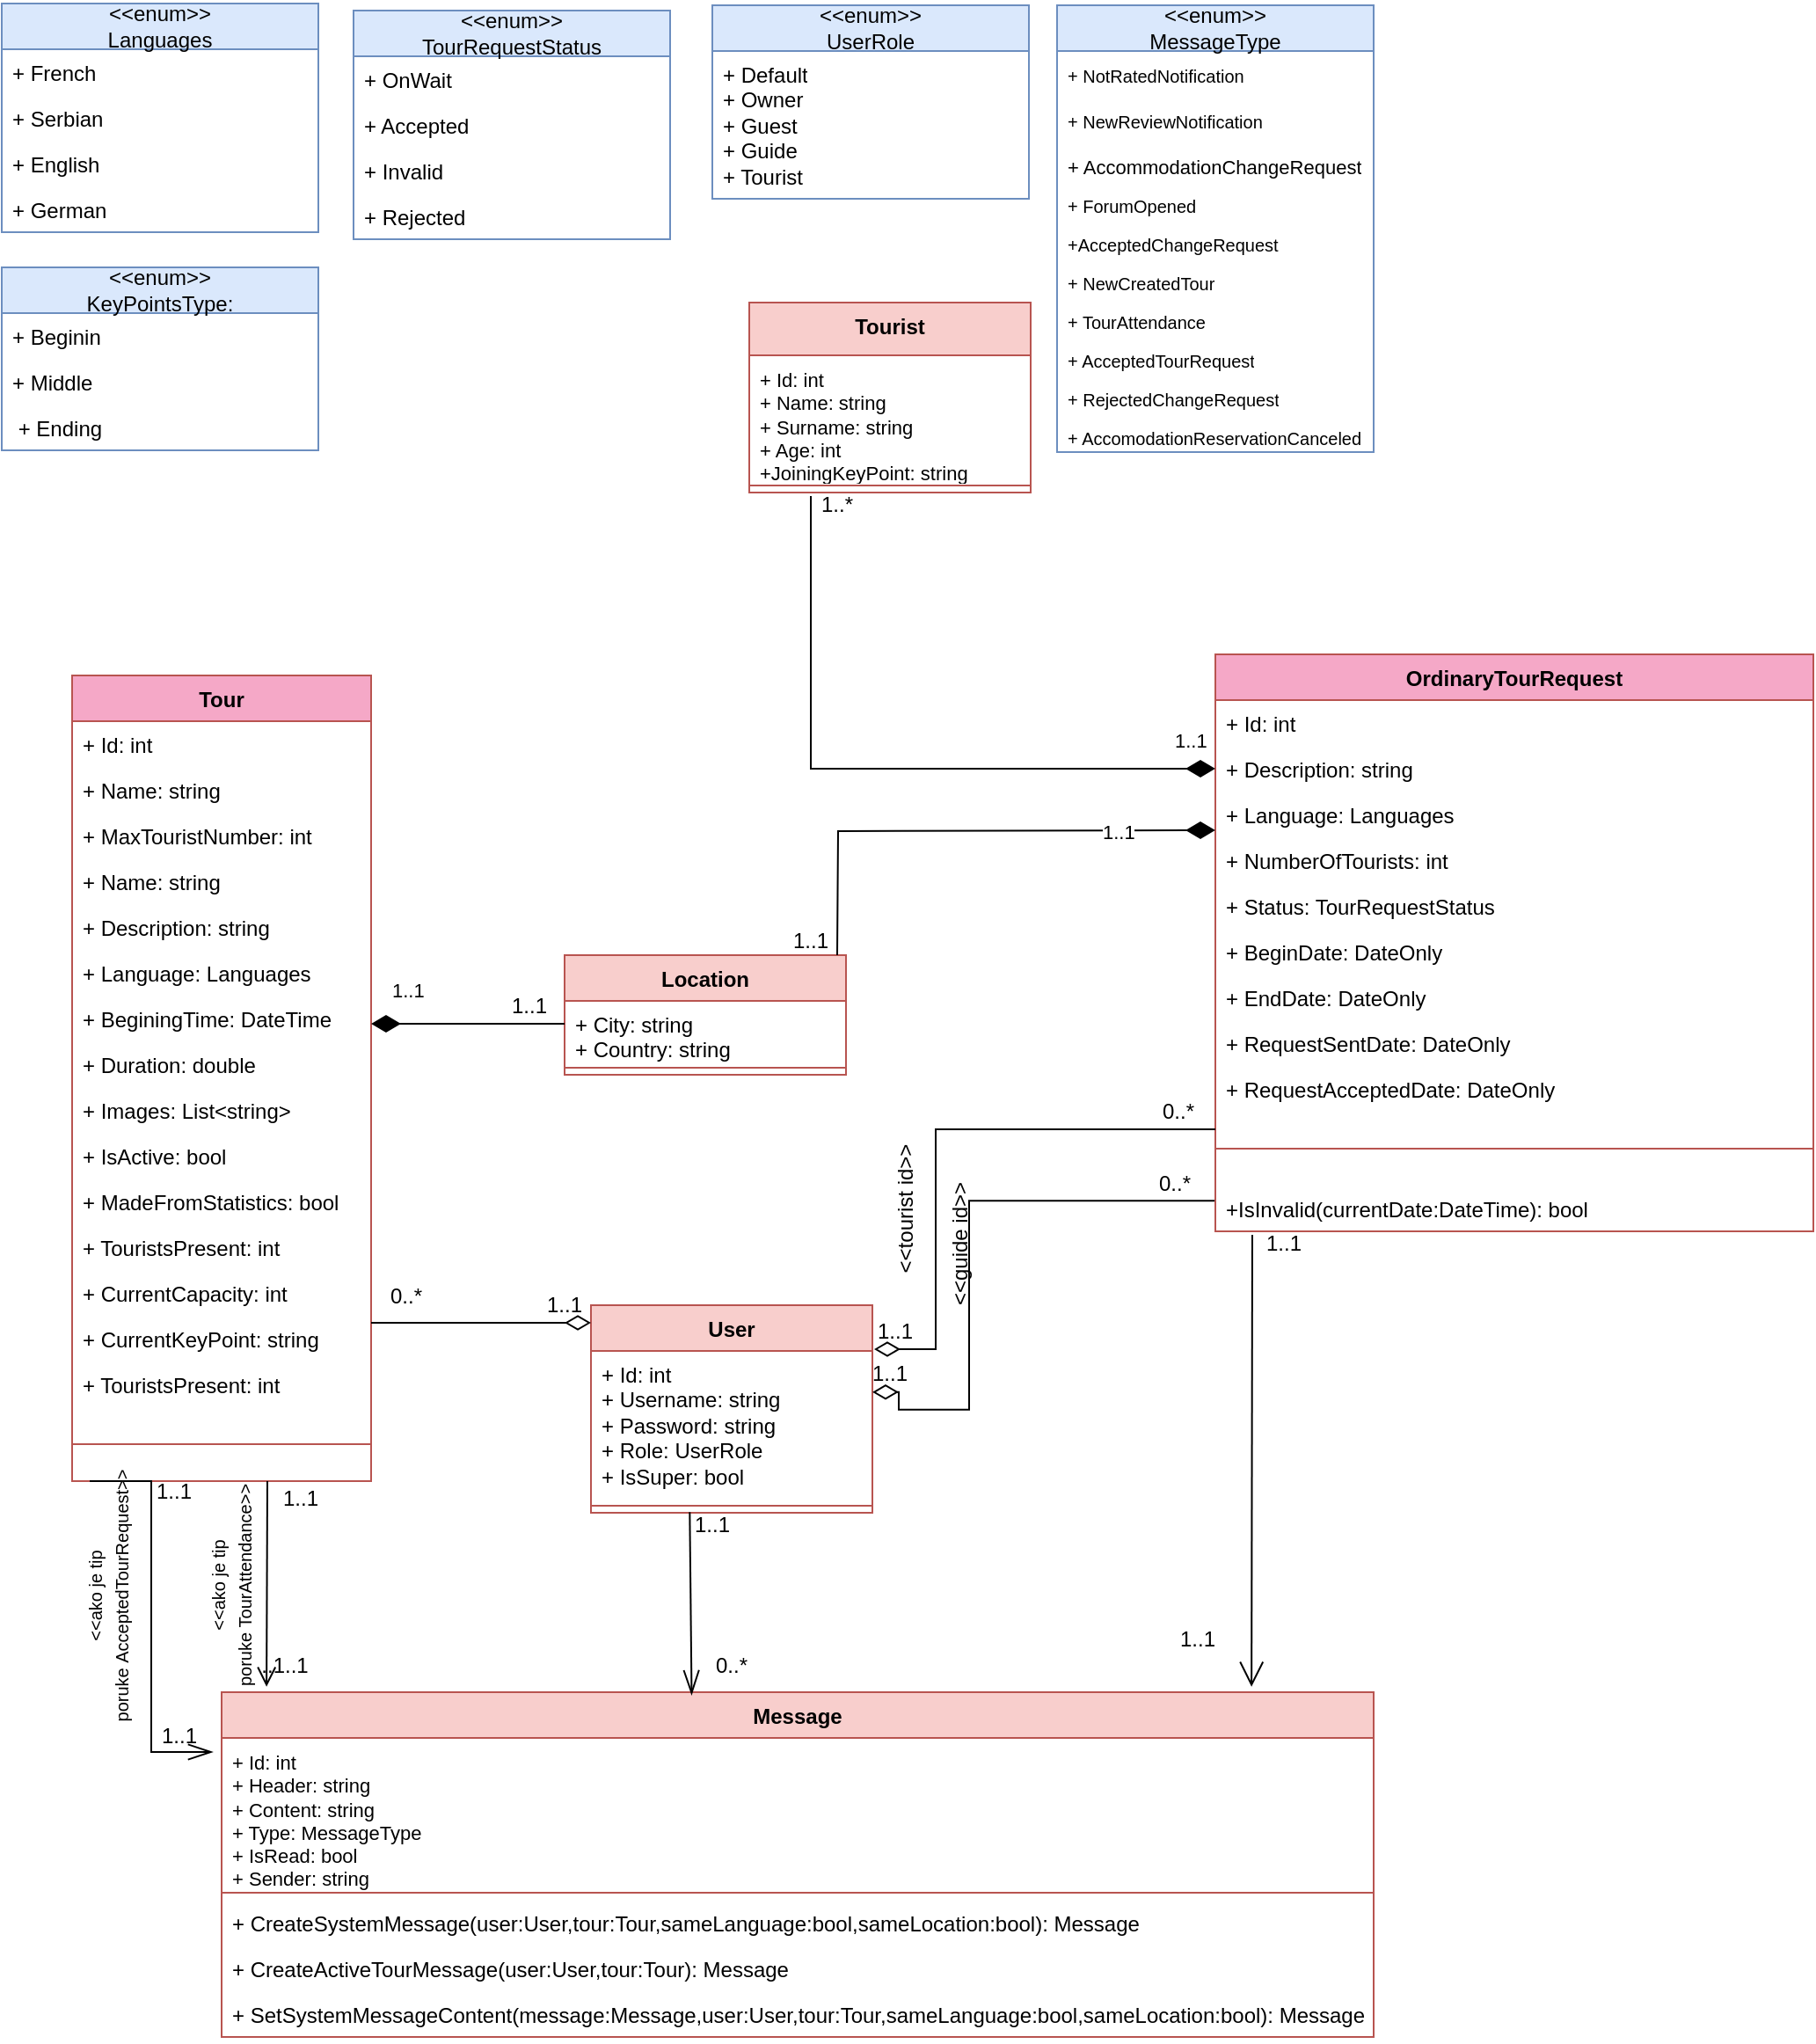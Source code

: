 <mxfile version="24.4.0" type="device">
  <diagram id="C5RBs43oDa-KdzZeNtuy" name="Page-1">
    <mxGraphModel dx="1050" dy="522" grid="1" gridSize="10" guides="1" tooltips="1" connect="1" arrows="1" fold="1" page="1" pageScale="1" pageWidth="827" pageHeight="1169" math="0" shadow="0">
      <root>
        <mxCell id="WIyWlLk6GJQsqaUBKTNV-0" />
        <mxCell id="WIyWlLk6GJQsqaUBKTNV-1" parent="WIyWlLk6GJQsqaUBKTNV-0" />
        <mxCell id="zkfFHV4jXpPFQw0GAbJ--0" value="OrdinaryTourRequest" style="swimlane;fontStyle=1;align=center;verticalAlign=top;childLayout=stackLayout;horizontal=1;startSize=26;horizontalStack=0;resizeParent=1;resizeLast=0;collapsible=1;marginBottom=0;rounded=0;shadow=0;strokeWidth=1;fillColor=#f5a8c7;strokeColor=#b85450;" parent="WIyWlLk6GJQsqaUBKTNV-1" vertex="1">
          <mxGeometry x="700" y="380" width="340" height="328" as="geometry">
            <mxRectangle x="230" y="140" width="160" height="26" as="alternateBounds" />
          </mxGeometry>
        </mxCell>
        <mxCell id="zkfFHV4jXpPFQw0GAbJ--1" value="+ Id: int&#xa;" style="text;align=left;verticalAlign=top;spacingLeft=4;spacingRight=4;overflow=hidden;rotatable=0;points=[[0,0.5],[1,0.5]];portConstraint=eastwest;" parent="zkfFHV4jXpPFQw0GAbJ--0" vertex="1">
          <mxGeometry y="26" width="340" height="26" as="geometry" />
        </mxCell>
        <mxCell id="zkfFHV4jXpPFQw0GAbJ--2" value="+ Description: string" style="text;align=left;verticalAlign=top;spacingLeft=4;spacingRight=4;overflow=hidden;rotatable=0;points=[[0,0.5],[1,0.5]];portConstraint=eastwest;rounded=0;shadow=0;html=0;" parent="zkfFHV4jXpPFQw0GAbJ--0" vertex="1">
          <mxGeometry y="52" width="340" height="26" as="geometry" />
        </mxCell>
        <mxCell id="zkfFHV4jXpPFQw0GAbJ--3" value="+ Language: Languages" style="text;align=left;verticalAlign=top;spacingLeft=4;spacingRight=4;overflow=hidden;rotatable=0;points=[[0,0.5],[1,0.5]];portConstraint=eastwest;rounded=0;shadow=0;html=0;" parent="zkfFHV4jXpPFQw0GAbJ--0" vertex="1">
          <mxGeometry y="78" width="340" height="26" as="geometry" />
        </mxCell>
        <mxCell id="dM9IxWSFWhgPuuHkpdLf-17" value="+ NumberOfTourists: int" style="text;align=left;verticalAlign=top;spacingLeft=4;spacingRight=4;overflow=hidden;rotatable=0;points=[[0,0.5],[1,0.5]];portConstraint=eastwest;rounded=0;shadow=0;html=0;" parent="zkfFHV4jXpPFQw0GAbJ--0" vertex="1">
          <mxGeometry y="104" width="340" height="26" as="geometry" />
        </mxCell>
        <mxCell id="dM9IxWSFWhgPuuHkpdLf-18" value="+ Status: TourRequestStatus" style="text;align=left;verticalAlign=top;spacingLeft=4;spacingRight=4;overflow=hidden;rotatable=0;points=[[0,0.5],[1,0.5]];portConstraint=eastwest;rounded=0;shadow=0;html=0;" parent="zkfFHV4jXpPFQw0GAbJ--0" vertex="1">
          <mxGeometry y="130" width="340" height="26" as="geometry" />
        </mxCell>
        <mxCell id="dM9IxWSFWhgPuuHkpdLf-19" value="+ BeginDate: DateOnly" style="text;align=left;verticalAlign=top;spacingLeft=4;spacingRight=4;overflow=hidden;rotatable=0;points=[[0,0.5],[1,0.5]];portConstraint=eastwest;rounded=0;shadow=0;html=0;" parent="zkfFHV4jXpPFQw0GAbJ--0" vertex="1">
          <mxGeometry y="156" width="340" height="26" as="geometry" />
        </mxCell>
        <mxCell id="dM9IxWSFWhgPuuHkpdLf-20" value="+ EndDate: DateOnly" style="text;align=left;verticalAlign=top;spacingLeft=4;spacingRight=4;overflow=hidden;rotatable=0;points=[[0,0.5],[1,0.5]];portConstraint=eastwest;rounded=0;shadow=0;html=0;" parent="zkfFHV4jXpPFQw0GAbJ--0" vertex="1">
          <mxGeometry y="182" width="340" height="26" as="geometry" />
        </mxCell>
        <mxCell id="unFnIJ1skOxL8PeeShAu-5" value="+ RequestSentDate: DateOnly" style="text;align=left;verticalAlign=top;spacingLeft=4;spacingRight=4;overflow=hidden;rotatable=0;points=[[0,0.5],[1,0.5]];portConstraint=eastwest;rounded=0;shadow=0;html=0;" parent="zkfFHV4jXpPFQw0GAbJ--0" vertex="1">
          <mxGeometry y="208" width="340" height="26" as="geometry" />
        </mxCell>
        <mxCell id="unFnIJ1skOxL8PeeShAu-6" value="+ RequestAcceptedDate: DateOnly" style="text;align=left;verticalAlign=top;spacingLeft=4;spacingRight=4;overflow=hidden;rotatable=0;points=[[0,0.5],[1,0.5]];portConstraint=eastwest;rounded=0;shadow=0;html=0;" parent="zkfFHV4jXpPFQw0GAbJ--0" vertex="1">
          <mxGeometry y="234" width="340" height="26" as="geometry" />
        </mxCell>
        <mxCell id="zkfFHV4jXpPFQw0GAbJ--4" value="" style="line;html=1;strokeWidth=1;align=left;verticalAlign=middle;spacingTop=-1;spacingLeft=3;spacingRight=3;rotatable=0;labelPosition=right;points=[];portConstraint=eastwest;fillColor=#f8cecc;strokeColor=#b85450;" parent="zkfFHV4jXpPFQw0GAbJ--0" vertex="1">
          <mxGeometry y="260" width="340" height="42" as="geometry" />
        </mxCell>
        <mxCell id="thVKywgL7Gzqe7nlxtDS-2" value="+IsInvalid(currentDate:DateTime): bool&#xa; " style="text;align=left;verticalAlign=top;spacingLeft=4;spacingRight=4;overflow=hidden;rotatable=0;points=[[0,0.5],[1,0.5]];portConstraint=eastwest;rounded=0;shadow=0;html=0;" parent="zkfFHV4jXpPFQw0GAbJ--0" vertex="1">
          <mxGeometry y="302" width="340" height="26" as="geometry" />
        </mxCell>
        <mxCell id="dM9IxWSFWhgPuuHkpdLf-4" value="Location" style="swimlane;fontStyle=1;align=center;verticalAlign=top;childLayout=stackLayout;horizontal=1;startSize=26;horizontalStack=0;resizeParent=1;resizeParentMax=0;resizeLast=0;collapsible=1;marginBottom=0;whiteSpace=wrap;html=1;fillColor=#f8cecc;strokeColor=#b85450;" parent="WIyWlLk6GJQsqaUBKTNV-1" vertex="1">
          <mxGeometry x="330" y="551" width="160" height="68" as="geometry" />
        </mxCell>
        <mxCell id="dM9IxWSFWhgPuuHkpdLf-5" value="+ City: string&lt;div&gt;+ Country: string&lt;/div&gt;" style="text;align=left;verticalAlign=top;spacingLeft=4;spacingRight=4;overflow=hidden;rotatable=0;points=[[0,0.5],[1,0.5]];portConstraint=eastwest;whiteSpace=wrap;html=1;" parent="dM9IxWSFWhgPuuHkpdLf-4" vertex="1">
          <mxGeometry y="26" width="160" height="34" as="geometry" />
        </mxCell>
        <mxCell id="dM9IxWSFWhgPuuHkpdLf-6" value="" style="line;strokeWidth=1;fillColor=none;align=left;verticalAlign=middle;spacingTop=-1;spacingLeft=3;spacingRight=3;rotatable=0;labelPosition=right;points=[];portConstraint=eastwest;strokeColor=inherit;" parent="dM9IxWSFWhgPuuHkpdLf-4" vertex="1">
          <mxGeometry y="60" width="160" height="8" as="geometry" />
        </mxCell>
        <mxCell id="dM9IxWSFWhgPuuHkpdLf-8" value="User" style="swimlane;fontStyle=1;align=center;verticalAlign=top;childLayout=stackLayout;horizontal=1;startSize=26;horizontalStack=0;resizeParent=1;resizeParentMax=0;resizeLast=0;collapsible=1;marginBottom=0;whiteSpace=wrap;html=1;fillColor=#f8cecc;strokeColor=#b85450;" parent="WIyWlLk6GJQsqaUBKTNV-1" vertex="1">
          <mxGeometry x="345" y="750" width="160" height="118" as="geometry" />
        </mxCell>
        <mxCell id="dM9IxWSFWhgPuuHkpdLf-9" value="+ Id: int&lt;div&gt;+ Username: string&lt;/div&gt;&lt;div&gt;+ Password: string&lt;/div&gt;&lt;div&gt;+ Role: UserRole&lt;/div&gt;&lt;div&gt;+ IsSuper: bool&lt;/div&gt;" style="text;strokeColor=none;fillColor=none;align=left;verticalAlign=top;spacingLeft=4;spacingRight=4;overflow=hidden;rotatable=0;points=[[0,0.5],[1,0.5]];portConstraint=eastwest;whiteSpace=wrap;html=1;" parent="dM9IxWSFWhgPuuHkpdLf-8" vertex="1">
          <mxGeometry y="26" width="160" height="84" as="geometry" />
        </mxCell>
        <mxCell id="dM9IxWSFWhgPuuHkpdLf-10" value="" style="line;strokeWidth=1;fillColor=none;align=left;verticalAlign=middle;spacingTop=-1;spacingLeft=3;spacingRight=3;rotatable=0;labelPosition=right;points=[];portConstraint=eastwest;strokeColor=inherit;" parent="dM9IxWSFWhgPuuHkpdLf-8" vertex="1">
          <mxGeometry y="110" width="160" height="8" as="geometry" />
        </mxCell>
        <mxCell id="dM9IxWSFWhgPuuHkpdLf-21" value="&amp;lt;&amp;lt;enum&amp;gt;&amp;gt;&lt;div&gt;Languages&lt;/div&gt;" style="swimlane;fontStyle=0;childLayout=stackLayout;horizontal=1;startSize=26;fillColor=#dae8fc;horizontalStack=0;resizeParent=1;resizeParentMax=0;resizeLast=0;collapsible=1;marginBottom=0;whiteSpace=wrap;html=1;strokeColor=#6c8ebf;" parent="WIyWlLk6GJQsqaUBKTNV-1" vertex="1">
          <mxGeometry x="10" y="10" width="180" height="130" as="geometry" />
        </mxCell>
        <mxCell id="dM9IxWSFWhgPuuHkpdLf-24" value="+ French" style="text;strokeColor=none;fillColor=none;align=left;verticalAlign=top;spacingLeft=4;spacingRight=4;overflow=hidden;rotatable=0;points=[[0,0.5],[1,0.5]];portConstraint=eastwest;whiteSpace=wrap;html=1;" parent="dM9IxWSFWhgPuuHkpdLf-21" vertex="1">
          <mxGeometry y="26" width="180" height="26" as="geometry" />
        </mxCell>
        <mxCell id="dM9IxWSFWhgPuuHkpdLf-22" value="+ Serbian" style="text;strokeColor=none;fillColor=none;align=left;verticalAlign=top;spacingLeft=4;spacingRight=4;overflow=hidden;rotatable=0;points=[[0,0.5],[1,0.5]];portConstraint=eastwest;whiteSpace=wrap;html=1;" parent="dM9IxWSFWhgPuuHkpdLf-21" vertex="1">
          <mxGeometry y="52" width="180" height="26" as="geometry" />
        </mxCell>
        <mxCell id="dM9IxWSFWhgPuuHkpdLf-23" value="+ English" style="text;strokeColor=none;fillColor=none;align=left;verticalAlign=top;spacingLeft=4;spacingRight=4;overflow=hidden;rotatable=0;points=[[0,0.5],[1,0.5]];portConstraint=eastwest;whiteSpace=wrap;html=1;" parent="dM9IxWSFWhgPuuHkpdLf-21" vertex="1">
          <mxGeometry y="78" width="180" height="26" as="geometry" />
        </mxCell>
        <mxCell id="dM9IxWSFWhgPuuHkpdLf-26" value="+ German" style="text;strokeColor=none;fillColor=none;align=left;verticalAlign=top;spacingLeft=4;spacingRight=4;overflow=hidden;rotatable=0;points=[[0,0.5],[1,0.5]];portConstraint=eastwest;whiteSpace=wrap;html=1;" parent="dM9IxWSFWhgPuuHkpdLf-21" vertex="1">
          <mxGeometry y="104" width="180" height="26" as="geometry" />
        </mxCell>
        <mxCell id="dM9IxWSFWhgPuuHkpdLf-27" value="&amp;lt;&amp;lt;enum&amp;gt;&amp;gt;&lt;div&gt;UserRole&lt;/div&gt;" style="swimlane;fontStyle=0;childLayout=stackLayout;horizontal=1;startSize=26;fillColor=#dae8fc;horizontalStack=0;resizeParent=1;resizeParentMax=0;resizeLast=0;collapsible=1;marginBottom=0;whiteSpace=wrap;html=1;strokeColor=#6c8ebf;" parent="WIyWlLk6GJQsqaUBKTNV-1" vertex="1">
          <mxGeometry x="414" y="11" width="180" height="110" as="geometry" />
        </mxCell>
        <mxCell id="dM9IxWSFWhgPuuHkpdLf-28" value="&lt;div&gt;+ Default&lt;/div&gt;&lt;div&gt;+ Owner&lt;/div&gt;+ Guest&lt;div&gt;+ Guide&lt;/div&gt;&lt;div&gt;+ Tourist&lt;/div&gt;" style="text;strokeColor=none;fillColor=none;align=left;verticalAlign=top;spacingLeft=4;spacingRight=4;overflow=hidden;rotatable=0;points=[[0,0.5],[1,0.5]];portConstraint=eastwest;whiteSpace=wrap;html=1;" parent="dM9IxWSFWhgPuuHkpdLf-27" vertex="1">
          <mxGeometry y="26" width="180" height="84" as="geometry" />
        </mxCell>
        <mxCell id="dM9IxWSFWhgPuuHkpdLf-29" value="&amp;lt;&amp;lt;enum&amp;gt;&amp;gt;&lt;div&gt;TourRequestStatus&lt;/div&gt;" style="swimlane;fontStyle=0;childLayout=stackLayout;horizontal=1;startSize=26;fillColor=#dae8fc;horizontalStack=0;resizeParent=1;resizeParentMax=0;resizeLast=0;collapsible=1;marginBottom=0;whiteSpace=wrap;html=1;strokeColor=#6c8ebf;" parent="WIyWlLk6GJQsqaUBKTNV-1" vertex="1">
          <mxGeometry x="210" y="14" width="180" height="130" as="geometry" />
        </mxCell>
        <mxCell id="dM9IxWSFWhgPuuHkpdLf-30" value="+ OnWait" style="text;strokeColor=none;fillColor=none;align=left;verticalAlign=top;spacingLeft=4;spacingRight=4;overflow=hidden;rotatable=0;points=[[0,0.5],[1,0.5]];portConstraint=eastwest;whiteSpace=wrap;html=1;" parent="dM9IxWSFWhgPuuHkpdLf-29" vertex="1">
          <mxGeometry y="26" width="180" height="26" as="geometry" />
        </mxCell>
        <mxCell id="dM9IxWSFWhgPuuHkpdLf-31" value="+ Accepted" style="text;strokeColor=none;fillColor=none;align=left;verticalAlign=top;spacingLeft=4;spacingRight=4;overflow=hidden;rotatable=0;points=[[0,0.5],[1,0.5]];portConstraint=eastwest;whiteSpace=wrap;html=1;" parent="dM9IxWSFWhgPuuHkpdLf-29" vertex="1">
          <mxGeometry y="52" width="180" height="26" as="geometry" />
        </mxCell>
        <mxCell id="unFnIJ1skOxL8PeeShAu-8" value="+ Invalid" style="text;strokeColor=none;fillColor=none;align=left;verticalAlign=top;spacingLeft=4;spacingRight=4;overflow=hidden;rotatable=0;points=[[0,0.5],[1,0.5]];portConstraint=eastwest;whiteSpace=wrap;html=1;" parent="dM9IxWSFWhgPuuHkpdLf-29" vertex="1">
          <mxGeometry y="78" width="180" height="26" as="geometry" />
        </mxCell>
        <mxCell id="dM9IxWSFWhgPuuHkpdLf-32" value="+ Rejected" style="text;strokeColor=none;fillColor=none;align=left;verticalAlign=top;spacingLeft=4;spacingRight=4;overflow=hidden;rotatable=0;points=[[0,0.5],[1,0.5]];portConstraint=eastwest;whiteSpace=wrap;html=1;" parent="dM9IxWSFWhgPuuHkpdLf-29" vertex="1">
          <mxGeometry y="104" width="180" height="26" as="geometry" />
        </mxCell>
        <mxCell id="dM9IxWSFWhgPuuHkpdLf-35" value="Tourist" style="swimlane;fontStyle=1;align=center;verticalAlign=top;childLayout=stackLayout;horizontal=1;startSize=30;horizontalStack=0;resizeParent=1;resizeParentMax=0;resizeLast=0;collapsible=1;marginBottom=0;whiteSpace=wrap;html=1;fillColor=#f8cecc;strokeColor=#b85450;" parent="WIyWlLk6GJQsqaUBKTNV-1" vertex="1">
          <mxGeometry x="435" y="180" width="160" height="108" as="geometry" />
        </mxCell>
        <mxCell id="dM9IxWSFWhgPuuHkpdLf-36" value="&lt;font style=&quot;font-size: 11px;&quot;&gt;+ Id: int&lt;/font&gt;&lt;div style=&quot;font-size: 11px;&quot;&gt;&lt;font style=&quot;font-size: 11px;&quot;&gt;+ Name: string&lt;/font&gt;&lt;/div&gt;&lt;div style=&quot;font-size: 11px;&quot;&gt;&lt;font style=&quot;font-size: 11px;&quot;&gt;+ Surname: string&lt;/font&gt;&lt;/div&gt;&lt;div style=&quot;font-size: 11px;&quot;&gt;&lt;font style=&quot;font-size: 11px;&quot;&gt;+ Age: int&lt;/font&gt;&lt;/div&gt;&lt;div style=&quot;font-size: 11px;&quot;&gt;&lt;font style=&quot;font-size: 11px;&quot;&gt;+JoiningKeyPoint: string&lt;/font&gt;&lt;/div&gt;" style="text;strokeColor=none;fillColor=none;align=left;verticalAlign=top;spacingLeft=4;spacingRight=4;overflow=hidden;rotatable=0;points=[[0,0.5],[1,0.5]];portConstraint=eastwest;whiteSpace=wrap;html=1;" parent="dM9IxWSFWhgPuuHkpdLf-35" vertex="1">
          <mxGeometry y="30" width="160" height="70" as="geometry" />
        </mxCell>
        <mxCell id="dM9IxWSFWhgPuuHkpdLf-37" value="" style="line;strokeWidth=1;fillColor=none;align=left;verticalAlign=middle;spacingTop=-1;spacingLeft=3;spacingRight=3;rotatable=0;labelPosition=right;points=[];portConstraint=eastwest;strokeColor=inherit;" parent="dM9IxWSFWhgPuuHkpdLf-35" vertex="1">
          <mxGeometry y="100" width="160" height="8" as="geometry" />
        </mxCell>
        <mxCell id="5_rxoIhMWsH6xTWgz5wy-9" value="&amp;lt;&amp;lt;enum&amp;gt;&amp;gt;&lt;div&gt;&lt;span style=&quot;text-align: left; text-wrap: nowrap;&quot;&gt;KeyPointsType:&lt;/span&gt;&lt;br&gt;&lt;/div&gt;" style="swimlane;fontStyle=0;childLayout=stackLayout;horizontal=1;startSize=26;fillColor=#dae8fc;horizontalStack=0;resizeParent=1;resizeParentMax=0;resizeLast=0;collapsible=1;marginBottom=0;whiteSpace=wrap;html=1;strokeColor=#6c8ebf;" parent="WIyWlLk6GJQsqaUBKTNV-1" vertex="1">
          <mxGeometry x="10" y="160" width="180" height="104" as="geometry" />
        </mxCell>
        <mxCell id="5_rxoIhMWsH6xTWgz5wy-10" value="+ Beginin" style="text;strokeColor=none;fillColor=none;align=left;verticalAlign=top;spacingLeft=4;spacingRight=4;overflow=hidden;rotatable=0;points=[[0,0.5],[1,0.5]];portConstraint=eastwest;whiteSpace=wrap;html=1;" parent="5_rxoIhMWsH6xTWgz5wy-9" vertex="1">
          <mxGeometry y="26" width="180" height="26" as="geometry" />
        </mxCell>
        <mxCell id="5_rxoIhMWsH6xTWgz5wy-15" value="+ Middle" style="text;strokeColor=none;fillColor=none;align=left;verticalAlign=top;spacingLeft=4;spacingRight=4;overflow=hidden;rotatable=0;points=[[0,0.5],[1,0.5]];portConstraint=eastwest;whiteSpace=wrap;html=1;" parent="5_rxoIhMWsH6xTWgz5wy-9" vertex="1">
          <mxGeometry y="52" width="180" height="26" as="geometry" />
        </mxCell>
        <mxCell id="5_rxoIhMWsH6xTWgz5wy-11" value="&amp;nbsp;+ Ending" style="text;strokeColor=none;fillColor=none;align=left;verticalAlign=top;spacingLeft=4;spacingRight=4;overflow=hidden;rotatable=0;points=[[0,0.5],[1,0.5]];portConstraint=eastwest;whiteSpace=wrap;html=1;" parent="5_rxoIhMWsH6xTWgz5wy-9" vertex="1">
          <mxGeometry y="78" width="180" height="26" as="geometry" />
        </mxCell>
        <mxCell id="jZXnvijscc3c8-_cXc9s-1" value="Tour" style="swimlane;fontStyle=1;align=center;verticalAlign=top;childLayout=stackLayout;horizontal=1;startSize=26;horizontalStack=0;resizeParent=1;resizeLast=0;collapsible=1;marginBottom=0;rounded=0;shadow=0;strokeWidth=1;fillColor=#f5a8c7;strokeColor=#b85450;" parent="WIyWlLk6GJQsqaUBKTNV-1" vertex="1">
          <mxGeometry x="50" y="392" width="170" height="458" as="geometry">
            <mxRectangle x="230" y="140" width="160" height="26" as="alternateBounds" />
          </mxGeometry>
        </mxCell>
        <mxCell id="jZXnvijscc3c8-_cXc9s-2" value="+ Id: int&#xa;" style="text;align=left;verticalAlign=top;spacingLeft=4;spacingRight=4;overflow=hidden;rotatable=0;points=[[0,0.5],[1,0.5]];portConstraint=eastwest;" parent="jZXnvijscc3c8-_cXc9s-1" vertex="1">
          <mxGeometry y="26" width="170" height="26" as="geometry" />
        </mxCell>
        <mxCell id="unFnIJ1skOxL8PeeShAu-2" value="+ Name: string" style="text;align=left;verticalAlign=top;spacingLeft=4;spacingRight=4;overflow=hidden;rotatable=0;points=[[0,0.5],[1,0.5]];portConstraint=eastwest;rounded=0;shadow=0;html=0;" parent="jZXnvijscc3c8-_cXc9s-1" vertex="1">
          <mxGeometry y="52" width="170" height="26" as="geometry" />
        </mxCell>
        <mxCell id="jZXnvijscc3c8-_cXc9s-3" value="+ MaxTouristNumber: int " style="text;align=left;verticalAlign=top;spacingLeft=4;spacingRight=4;overflow=hidden;rotatable=0;points=[[0,0.5],[1,0.5]];portConstraint=eastwest;rounded=0;shadow=0;html=0;" parent="jZXnvijscc3c8-_cXc9s-1" vertex="1">
          <mxGeometry y="78" width="170" height="26" as="geometry" />
        </mxCell>
        <mxCell id="jZXnvijscc3c8-_cXc9s-4" value="+ Name: string" style="text;align=left;verticalAlign=top;spacingLeft=4;spacingRight=4;overflow=hidden;rotatable=0;points=[[0,0.5],[1,0.5]];portConstraint=eastwest;rounded=0;shadow=0;html=0;" parent="jZXnvijscc3c8-_cXc9s-1" vertex="1">
          <mxGeometry y="104" width="170" height="26" as="geometry" />
        </mxCell>
        <mxCell id="jZXnvijscc3c8-_cXc9s-5" value="+ Description: string" style="text;align=left;verticalAlign=top;spacingLeft=4;spacingRight=4;overflow=hidden;rotatable=0;points=[[0,0.5],[1,0.5]];portConstraint=eastwest;rounded=0;shadow=0;html=0;" parent="jZXnvijscc3c8-_cXc9s-1" vertex="1">
          <mxGeometry y="130" width="170" height="26" as="geometry" />
        </mxCell>
        <mxCell id="jZXnvijscc3c8-_cXc9s-6" value="+ Language: Languages" style="text;align=left;verticalAlign=top;spacingLeft=4;spacingRight=4;overflow=hidden;rotatable=0;points=[[0,0.5],[1,0.5]];portConstraint=eastwest;rounded=0;shadow=0;html=0;" parent="jZXnvijscc3c8-_cXc9s-1" vertex="1">
          <mxGeometry y="156" width="170" height="26" as="geometry" />
        </mxCell>
        <mxCell id="jZXnvijscc3c8-_cXc9s-9" value="+ BeginingTime: DateTime" style="text;align=left;verticalAlign=top;spacingLeft=4;spacingRight=4;overflow=hidden;rotatable=0;points=[[0,0.5],[1,0.5]];portConstraint=eastwest;rounded=0;shadow=0;html=0;" parent="jZXnvijscc3c8-_cXc9s-1" vertex="1">
          <mxGeometry y="182" width="170" height="26" as="geometry" />
        </mxCell>
        <mxCell id="jZXnvijscc3c8-_cXc9s-10" value="+ Duration: double" style="text;align=left;verticalAlign=top;spacingLeft=4;spacingRight=4;overflow=hidden;rotatable=0;points=[[0,0.5],[1,0.5]];portConstraint=eastwest;rounded=0;shadow=0;html=0;" parent="jZXnvijscc3c8-_cXc9s-1" vertex="1">
          <mxGeometry y="208" width="170" height="26" as="geometry" />
        </mxCell>
        <mxCell id="jZXnvijscc3c8-_cXc9s-11" value="+ Images: List&lt;string&gt;" style="text;align=left;verticalAlign=top;spacingLeft=4;spacingRight=4;overflow=hidden;rotatable=0;points=[[0,0.5],[1,0.5]];portConstraint=eastwest;rounded=0;shadow=0;html=0;" parent="jZXnvijscc3c8-_cXc9s-1" vertex="1">
          <mxGeometry y="234" width="170" height="26" as="geometry" />
        </mxCell>
        <mxCell id="jZXnvijscc3c8-_cXc9s-12" value="+ IsActive: bool" style="text;align=left;verticalAlign=top;spacingLeft=4;spacingRight=4;overflow=hidden;rotatable=0;points=[[0,0.5],[1,0.5]];portConstraint=eastwest;rounded=0;shadow=0;html=0;" parent="jZXnvijscc3c8-_cXc9s-1" vertex="1">
          <mxGeometry y="260" width="170" height="26" as="geometry" />
        </mxCell>
        <mxCell id="jZXnvijscc3c8-_cXc9s-13" value="+ MadeFromStatistics: bool" style="text;align=left;verticalAlign=top;spacingLeft=4;spacingRight=4;overflow=hidden;rotatable=0;points=[[0,0.5],[1,0.5]];portConstraint=eastwest;rounded=0;shadow=0;html=0;" parent="jZXnvijscc3c8-_cXc9s-1" vertex="1">
          <mxGeometry y="286" width="170" height="26" as="geometry" />
        </mxCell>
        <mxCell id="jZXnvijscc3c8-_cXc9s-28" value="+ TouristsPresent: int" style="text;align=left;verticalAlign=top;spacingLeft=4;spacingRight=4;overflow=hidden;rotatable=0;points=[[0,0.5],[1,0.5]];portConstraint=eastwest;rounded=0;shadow=0;html=0;" parent="jZXnvijscc3c8-_cXc9s-1" vertex="1">
          <mxGeometry y="312" width="170" height="26" as="geometry" />
        </mxCell>
        <mxCell id="jZXnvijscc3c8-_cXc9s-32" value="+ CurrentCapacity: int" style="text;align=left;verticalAlign=top;spacingLeft=4;spacingRight=4;overflow=hidden;rotatable=0;points=[[0,0.5],[1,0.5]];portConstraint=eastwest;rounded=0;shadow=0;html=0;" parent="jZXnvijscc3c8-_cXc9s-1" vertex="1">
          <mxGeometry y="338" width="170" height="26" as="geometry" />
        </mxCell>
        <mxCell id="thVKywgL7Gzqe7nlxtDS-16" value="+ CurrentKeyPoint: string" style="text;align=left;verticalAlign=top;spacingLeft=4;spacingRight=4;overflow=hidden;rotatable=0;points=[[0,0.5],[1,0.5]];portConstraint=eastwest;rounded=0;shadow=0;html=0;" parent="jZXnvijscc3c8-_cXc9s-1" vertex="1">
          <mxGeometry y="364" width="170" height="26" as="geometry" />
        </mxCell>
        <mxCell id="unFnIJ1skOxL8PeeShAu-3" value="+ TouristsPresent: int" style="text;align=left;verticalAlign=top;spacingLeft=4;spacingRight=4;overflow=hidden;rotatable=0;points=[[0,0.5],[1,0.5]];portConstraint=eastwest;rounded=0;shadow=0;html=0;" parent="jZXnvijscc3c8-_cXc9s-1" vertex="1">
          <mxGeometry y="390" width="170" height="26" as="geometry" />
        </mxCell>
        <mxCell id="jZXnvijscc3c8-_cXc9s-7" value="" style="line;html=1;strokeWidth=1;align=left;verticalAlign=middle;spacingTop=-1;spacingLeft=3;spacingRight=3;rotatable=0;labelPosition=right;points=[];portConstraint=eastwest;fillColor=#f8cecc;strokeColor=#b85450;" parent="jZXnvijscc3c8-_cXc9s-1" vertex="1">
          <mxGeometry y="416" width="170" height="42" as="geometry" />
        </mxCell>
        <mxCell id="jZXnvijscc3c8-_cXc9s-39" value="Message" style="swimlane;fontStyle=1;align=center;verticalAlign=top;childLayout=stackLayout;horizontal=1;startSize=26;horizontalStack=0;resizeParent=1;resizeParentMax=0;resizeLast=0;collapsible=1;marginBottom=0;whiteSpace=wrap;html=1;fillColor=#f8cecc;strokeColor=#b85450;" parent="WIyWlLk6GJQsqaUBKTNV-1" vertex="1">
          <mxGeometry x="135" y="970" width="655" height="196" as="geometry" />
        </mxCell>
        <mxCell id="jZXnvijscc3c8-_cXc9s-40" value="&lt;font style=&quot;font-size: 11px;&quot;&gt;+ Id: int&lt;/font&gt;&lt;div style=&quot;font-size: 11px;&quot;&gt;&lt;font style=&quot;font-size: 11px;&quot;&gt;+ Header: string&lt;/font&gt;&lt;/div&gt;&lt;div style=&quot;font-size: 11px;&quot;&gt;&lt;font style=&quot;font-size: 11px;&quot;&gt;+ Content: string&lt;/font&gt;&lt;/div&gt;&lt;div style=&quot;font-size: 11px;&quot;&gt;&lt;font style=&quot;font-size: 11px;&quot;&gt;+ Type: MessageType&lt;/font&gt;&lt;/div&gt;&lt;div style=&quot;font-size: 11px;&quot;&gt;&lt;font style=&quot;font-size: 11px;&quot;&gt;+ IsRead: bool&lt;/font&gt;&lt;/div&gt;&lt;div style=&quot;font-size: 11px;&quot;&gt;&lt;font style=&quot;font-size: 11px;&quot;&gt;+ Sender: string&lt;/font&gt;&lt;/div&gt;" style="text;strokeColor=none;fillColor=none;align=left;verticalAlign=top;spacingLeft=4;spacingRight=4;overflow=hidden;rotatable=0;points=[[0,0.5],[1,0.5]];portConstraint=eastwest;whiteSpace=wrap;html=1;" parent="jZXnvijscc3c8-_cXc9s-39" vertex="1">
          <mxGeometry y="26" width="655" height="84" as="geometry" />
        </mxCell>
        <mxCell id="jZXnvijscc3c8-_cXc9s-41" value="" style="line;strokeWidth=1;fillColor=none;align=left;verticalAlign=middle;spacingTop=-1;spacingLeft=3;spacingRight=3;rotatable=0;labelPosition=right;points=[];portConstraint=eastwest;strokeColor=inherit;" parent="jZXnvijscc3c8-_cXc9s-39" vertex="1">
          <mxGeometry y="110" width="655" height="8" as="geometry" />
        </mxCell>
        <mxCell id="jZXnvijscc3c8-_cXc9s-67" value="+ CreateSystemMessage(user:User,tour:Tour,sameLanguage:bool,sameLocation:bool): Message&#xa; " style="text;align=left;verticalAlign=top;spacingLeft=4;spacingRight=4;overflow=hidden;rotatable=0;points=[[0,0.5],[1,0.5]];portConstraint=eastwest;rounded=0;shadow=0;html=0;" parent="jZXnvijscc3c8-_cXc9s-39" vertex="1">
          <mxGeometry y="118" width="655" height="26" as="geometry" />
        </mxCell>
        <mxCell id="jZXnvijscc3c8-_cXc9s-68" value="+ CreateActiveTourMessage(user:User,tour:Tour): Message&#xa;&#xa; " style="text;align=left;verticalAlign=top;spacingLeft=4;spacingRight=4;overflow=hidden;rotatable=0;points=[[0,0.5],[1,0.5]];portConstraint=eastwest;rounded=0;shadow=0;html=0;" parent="jZXnvijscc3c8-_cXc9s-39" vertex="1">
          <mxGeometry y="144" width="655" height="26" as="geometry" />
        </mxCell>
        <mxCell id="jZXnvijscc3c8-_cXc9s-69" value="+ SetSystemMessageContent(message:Message,user:User,tour:Tour,sameLanguage:bool,sameLocation:bool): Message&#xa; " style="text;align=left;verticalAlign=top;spacingLeft=4;spacingRight=4;overflow=hidden;rotatable=0;points=[[0,0.5],[1,0.5]];portConstraint=eastwest;rounded=0;shadow=0;html=0;" parent="jZXnvijscc3c8-_cXc9s-39" vertex="1">
          <mxGeometry y="170" width="655" height="26" as="geometry" />
        </mxCell>
        <mxCell id="jZXnvijscc3c8-_cXc9s-55" value="&amp;lt;&amp;lt;enum&amp;gt;&amp;gt;&lt;div&gt;MessageType&lt;/div&gt;" style="swimlane;fontStyle=0;childLayout=stackLayout;horizontal=1;startSize=26;fillColor=#dae8fc;horizontalStack=0;resizeParent=1;resizeParentMax=0;resizeLast=0;collapsible=1;marginBottom=0;whiteSpace=wrap;html=1;strokeColor=#6c8ebf;" parent="WIyWlLk6GJQsqaUBKTNV-1" vertex="1">
          <mxGeometry x="610" y="11" width="180" height="254" as="geometry" />
        </mxCell>
        <mxCell id="jZXnvijscc3c8-_cXc9s-56" value="&lt;font style=&quot;font-size: 10px;&quot;&gt;+ NotRatedNotification&lt;/font&gt;" style="text;strokeColor=none;fillColor=none;align=left;verticalAlign=top;spacingLeft=4;spacingRight=4;overflow=hidden;rotatable=0;points=[[0,0.5],[1,0.5]];portConstraint=eastwest;whiteSpace=wrap;html=1;" parent="jZXnvijscc3c8-_cXc9s-55" vertex="1">
          <mxGeometry y="26" width="180" height="26" as="geometry" />
        </mxCell>
        <mxCell id="jZXnvijscc3c8-_cXc9s-57" value="&lt;font style=&quot;font-size: 10px;&quot;&gt;+ NewReviewNotification&lt;/font&gt;" style="text;strokeColor=none;fillColor=none;align=left;verticalAlign=top;spacingLeft=4;spacingRight=4;overflow=hidden;rotatable=0;points=[[0,0.5],[1,0.5]];portConstraint=eastwest;whiteSpace=wrap;html=1;" parent="jZXnvijscc3c8-_cXc9s-55" vertex="1">
          <mxGeometry y="52" width="180" height="26" as="geometry" />
        </mxCell>
        <mxCell id="jZXnvijscc3c8-_cXc9s-59" value="&lt;font style=&quot;font-size: 11px;&quot;&gt;+ AccommodationChangeRequest&lt;/font&gt;" style="text;strokeColor=none;fillColor=none;align=left;verticalAlign=top;spacingLeft=4;spacingRight=4;overflow=hidden;rotatable=0;points=[[0,0.5],[1,0.5]];portConstraint=eastwest;whiteSpace=wrap;html=1;" parent="jZXnvijscc3c8-_cXc9s-55" vertex="1">
          <mxGeometry y="78" width="180" height="22" as="geometry" />
        </mxCell>
        <mxCell id="jZXnvijscc3c8-_cXc9s-61" value="&lt;font style=&quot;font-size: 10px;&quot;&gt;+ ForumOpened&lt;/font&gt;" style="text;strokeColor=none;fillColor=none;align=left;verticalAlign=top;spacingLeft=4;spacingRight=4;overflow=hidden;rotatable=0;points=[[0,0.5],[1,0.5]];portConstraint=eastwest;whiteSpace=wrap;html=1;" parent="jZXnvijscc3c8-_cXc9s-55" vertex="1">
          <mxGeometry y="100" width="180" height="22" as="geometry" />
        </mxCell>
        <mxCell id="jZXnvijscc3c8-_cXc9s-63" value="&lt;span style=&quot;font-size: 10px;&quot;&gt;+AcceptedChangeRequest&lt;/span&gt;" style="text;strokeColor=none;fillColor=none;align=left;verticalAlign=top;spacingLeft=4;spacingRight=4;overflow=hidden;rotatable=0;points=[[0,0.5],[1,0.5]];portConstraint=eastwest;whiteSpace=wrap;html=1;" parent="jZXnvijscc3c8-_cXc9s-55" vertex="1">
          <mxGeometry y="122" width="180" height="22" as="geometry" />
        </mxCell>
        <mxCell id="jZXnvijscc3c8-_cXc9s-64" value="&lt;font style=&quot;font-size: 10px;&quot;&gt;+ NewCreatedTour&lt;/font&gt;" style="text;strokeColor=none;fillColor=none;align=left;verticalAlign=top;spacingLeft=4;spacingRight=4;overflow=hidden;rotatable=0;points=[[0,0.5],[1,0.5]];portConstraint=eastwest;whiteSpace=wrap;html=1;" parent="jZXnvijscc3c8-_cXc9s-55" vertex="1">
          <mxGeometry y="144" width="180" height="22" as="geometry" />
        </mxCell>
        <mxCell id="jZXnvijscc3c8-_cXc9s-62" value="&lt;span style=&quot;font-size: 10px;&quot;&gt;+ TourAttendance&lt;/span&gt;" style="text;strokeColor=none;fillColor=none;align=left;verticalAlign=top;spacingLeft=4;spacingRight=4;overflow=hidden;rotatable=0;points=[[0,0.5],[1,0.5]];portConstraint=eastwest;whiteSpace=wrap;html=1;" parent="jZXnvijscc3c8-_cXc9s-55" vertex="1">
          <mxGeometry y="166" width="180" height="22" as="geometry" />
        </mxCell>
        <mxCell id="jZXnvijscc3c8-_cXc9s-66" value="&lt;font style=&quot;font-size: 10px;&quot;&gt;+ AcceptedTourRequest&lt;/font&gt;" style="text;strokeColor=none;fillColor=none;align=left;verticalAlign=top;spacingLeft=4;spacingRight=4;overflow=hidden;rotatable=0;points=[[0,0.5],[1,0.5]];portConstraint=eastwest;whiteSpace=wrap;html=1;" parent="jZXnvijscc3c8-_cXc9s-55" vertex="1">
          <mxGeometry y="188" width="180" height="22" as="geometry" />
        </mxCell>
        <mxCell id="jZXnvijscc3c8-_cXc9s-65" value="&lt;span style=&quot;font-size: 10px;&quot;&gt;+ RejectedChangeRequest&lt;/span&gt;" style="text;strokeColor=none;fillColor=none;align=left;verticalAlign=top;spacingLeft=4;spacingRight=4;overflow=hidden;rotatable=0;points=[[0,0.5],[1,0.5]];portConstraint=eastwest;whiteSpace=wrap;html=1;" parent="jZXnvijscc3c8-_cXc9s-55" vertex="1">
          <mxGeometry y="210" width="180" height="22" as="geometry" />
        </mxCell>
        <mxCell id="jZXnvijscc3c8-_cXc9s-60" value="&lt;font style=&quot;font-size: 10px;&quot;&gt;+ AccomodationReservationCanceled&lt;/font&gt;" style="text;strokeColor=none;fillColor=none;align=left;verticalAlign=top;spacingLeft=4;spacingRight=4;overflow=hidden;rotatable=0;points=[[0,0.5],[1,0.5]];portConstraint=eastwest;whiteSpace=wrap;html=1;" parent="jZXnvijscc3c8-_cXc9s-55" vertex="1">
          <mxGeometry y="232" width="180" height="22" as="geometry" />
        </mxCell>
        <mxCell id="thVKywgL7Gzqe7nlxtDS-7" value="1..1" style="endArrow=none;html=1;endSize=12;startArrow=diamondThin;startSize=14;startFill=1;edgeStyle=orthogonalEdgeStyle;align=left;verticalAlign=bottom;rounded=0;endFill=0;" parent="WIyWlLk6GJQsqaUBKTNV-1" edge="1">
          <mxGeometry x="-0.825" y="-42" relative="1" as="geometry">
            <mxPoint x="700" y="480" as="sourcePoint" />
            <mxPoint x="485" y="551" as="targetPoint" />
            <mxPoint as="offset" />
          </mxGeometry>
        </mxCell>
        <mxCell id="thVKywgL7Gzqe7nlxtDS-8" value="1..1" style="endArrow=none;html=1;endSize=12;startArrow=diamondThin;startSize=14;startFill=1;edgeStyle=orthogonalEdgeStyle;align=left;verticalAlign=bottom;rounded=0;endFill=0;" parent="WIyWlLk6GJQsqaUBKTNV-1" edge="1">
          <mxGeometry x="-0.654" y="45" relative="1" as="geometry">
            <mxPoint x="700" y="445" as="sourcePoint" />
            <mxPoint x="470" y="290" as="targetPoint" />
            <Array as="points">
              <mxPoint x="470" y="445" />
            </Array>
            <mxPoint as="offset" />
          </mxGeometry>
        </mxCell>
        <mxCell id="thVKywgL7Gzqe7nlxtDS-11" value="" style="endArrow=diamondThin;endFill=0;endSize=12;html=1;rounded=0;edgeStyle=orthogonalEdgeStyle;entryX=0.876;entryY=1.118;entryDx=0;entryDy=0;entryPerimeter=0;exitX=0.876;exitY=1.118;exitDx=0;exitDy=0;exitPerimeter=0;" parent="WIyWlLk6GJQsqaUBKTNV-1" edge="1">
          <mxGeometry width="160" relative="1" as="geometry">
            <mxPoint x="699.56" y="690.59" as="sourcePoint" />
            <mxPoint x="505" y="799.41" as="targetPoint" />
            <Array as="points">
              <mxPoint x="560" y="690.41" />
              <mxPoint x="560" y="809.41" />
              <mxPoint x="520" y="809.41" />
              <mxPoint x="520" y="799.41" />
            </Array>
          </mxGeometry>
        </mxCell>
        <mxCell id="thVKywgL7Gzqe7nlxtDS-12" value="" style="endArrow=diamondThin;endFill=0;endSize=12;html=1;rounded=0;edgeStyle=orthogonalEdgeStyle;" parent="WIyWlLk6GJQsqaUBKTNV-1" edge="1">
          <mxGeometry width="160" relative="1" as="geometry">
            <mxPoint x="700" y="650" as="sourcePoint" />
            <mxPoint x="506" y="775" as="targetPoint" />
            <Array as="points">
              <mxPoint x="541" y="650" />
              <mxPoint x="541" y="775" />
            </Array>
          </mxGeometry>
        </mxCell>
        <mxCell id="thVKywgL7Gzqe7nlxtDS-13" value="" style="endArrow=diamondThin;endFill=0;endSize=12;html=1;rounded=0;" parent="WIyWlLk6GJQsqaUBKTNV-1" edge="1">
          <mxGeometry width="160" relative="1" as="geometry">
            <mxPoint x="220" y="760" as="sourcePoint" />
            <mxPoint x="345" y="760" as="targetPoint" />
          </mxGeometry>
        </mxCell>
        <mxCell id="thVKywgL7Gzqe7nlxtDS-14" value="1..1" style="endArrow=none;html=1;endSize=12;startArrow=diamondThin;startSize=14;startFill=1;edgeStyle=orthogonalEdgeStyle;align=left;verticalAlign=bottom;rounded=0;endFill=0;" parent="WIyWlLk6GJQsqaUBKTNV-1" edge="1">
          <mxGeometry x="-0.818" y="10" relative="1" as="geometry">
            <mxPoint x="220" y="590" as="sourcePoint" />
            <mxPoint x="330" y="590" as="targetPoint" />
            <mxPoint as="offset" />
          </mxGeometry>
        </mxCell>
        <mxCell id="thVKywgL7Gzqe7nlxtDS-17" value="" style="endArrow=openThin;endFill=0;endSize=12;html=1;rounded=0;entryX=0.408;entryY=0.008;entryDx=0;entryDy=0;entryPerimeter=0;exitX=0.351;exitY=0.95;exitDx=0;exitDy=0;exitPerimeter=0;" parent="WIyWlLk6GJQsqaUBKTNV-1" source="dM9IxWSFWhgPuuHkpdLf-10" target="jZXnvijscc3c8-_cXc9s-39" edge="1">
          <mxGeometry width="160" relative="1" as="geometry">
            <mxPoint x="404.28" y="881.57" as="sourcePoint" />
            <mxPoint x="400" y="970.002" as="targetPoint" />
          </mxGeometry>
        </mxCell>
        <mxCell id="thVKywgL7Gzqe7nlxtDS-19" value="" style="endArrow=open;endFill=0;endSize=9;html=1;rounded=0;entryX=0.039;entryY=-0.016;entryDx=0;entryDy=0;entryPerimeter=0;startSize=5;" parent="WIyWlLk6GJQsqaUBKTNV-1" target="jZXnvijscc3c8-_cXc9s-39" edge="1">
          <mxGeometry width="160" relative="1" as="geometry">
            <mxPoint x="161" y="850" as="sourcePoint" />
            <mxPoint x="160.675" y="930.004" as="targetPoint" />
          </mxGeometry>
        </mxCell>
        <mxCell id="thVKywgL7Gzqe7nlxtDS-20" value="" style="endArrow=open;endFill=0;endSize=12;html=1;rounded=0;entryX=0.894;entryY=-0.016;entryDx=0;entryDy=0;entryPerimeter=0;" parent="WIyWlLk6GJQsqaUBKTNV-1" target="jZXnvijscc3c8-_cXc9s-39" edge="1">
          <mxGeometry width="160" relative="1" as="geometry">
            <mxPoint x="721" y="710" as="sourcePoint" />
            <mxPoint x="721" y="936" as="targetPoint" />
          </mxGeometry>
        </mxCell>
        <mxCell id="thVKywgL7Gzqe7nlxtDS-22" value="1..1" style="text;html=1;align=center;verticalAlign=middle;whiteSpace=wrap;rounded=0;" parent="WIyWlLk6GJQsqaUBKTNV-1" vertex="1">
          <mxGeometry x="440" y="538" width="60" height="10" as="geometry" />
        </mxCell>
        <mxCell id="thVKywgL7Gzqe7nlxtDS-23" value="1..1" style="text;html=1;align=center;verticalAlign=middle;whiteSpace=wrap;rounded=0;" parent="WIyWlLk6GJQsqaUBKTNV-1" vertex="1">
          <mxGeometry x="488" y="760" width="60" height="10" as="geometry" />
        </mxCell>
        <mxCell id="thVKywgL7Gzqe7nlxtDS-24" value="1..1" style="text;html=1;align=center;verticalAlign=middle;whiteSpace=wrap;rounded=0;" parent="WIyWlLk6GJQsqaUBKTNV-1" vertex="1">
          <mxGeometry x="485" y="784" width="60" height="10" as="geometry" />
        </mxCell>
        <mxCell id="thVKywgL7Gzqe7nlxtDS-25" value="0..*" style="text;html=1;align=center;verticalAlign=middle;whiteSpace=wrap;rounded=0;" parent="WIyWlLk6GJQsqaUBKTNV-1" vertex="1">
          <mxGeometry x="649" y="635" width="60" height="10" as="geometry" />
        </mxCell>
        <mxCell id="thVKywgL7Gzqe7nlxtDS-26" value="0..*" style="text;html=1;align=center;verticalAlign=middle;whiteSpace=wrap;rounded=0;" parent="WIyWlLk6GJQsqaUBKTNV-1" vertex="1">
          <mxGeometry x="647" y="676" width="60" height="10" as="geometry" />
        </mxCell>
        <mxCell id="thVKywgL7Gzqe7nlxtDS-27" value="1..1" style="text;html=1;align=center;verticalAlign=middle;whiteSpace=wrap;rounded=0;" parent="WIyWlLk6GJQsqaUBKTNV-1" vertex="1">
          <mxGeometry x="300" y="750" width="60" as="geometry" />
        </mxCell>
        <mxCell id="thVKywgL7Gzqe7nlxtDS-29" value="0..*" style="text;html=1;align=center;verticalAlign=middle;whiteSpace=wrap;rounded=0;" parent="WIyWlLk6GJQsqaUBKTNV-1" vertex="1">
          <mxGeometry x="210" y="740" width="60" height="10" as="geometry" />
        </mxCell>
        <mxCell id="thVKywgL7Gzqe7nlxtDS-33" value="1..1" style="text;html=1;align=center;verticalAlign=middle;whiteSpace=wrap;rounded=0;" parent="WIyWlLk6GJQsqaUBKTNV-1" vertex="1">
          <mxGeometry x="280" y="575" width="60" height="10" as="geometry" />
        </mxCell>
        <mxCell id="thVKywgL7Gzqe7nlxtDS-34" value="..1..1" style="text;html=1;align=center;verticalAlign=middle;whiteSpace=wrap;rounded=0;" parent="WIyWlLk6GJQsqaUBKTNV-1" vertex="1">
          <mxGeometry x="141" y="950" width="60" height="10" as="geometry" />
        </mxCell>
        <mxCell id="thVKywgL7Gzqe7nlxtDS-35" value="1..1" style="text;html=1;align=center;verticalAlign=middle;whiteSpace=wrap;rounded=0;" parent="WIyWlLk6GJQsqaUBKTNV-1" vertex="1">
          <mxGeometry x="150" y="850" width="60" height="20" as="geometry" />
        </mxCell>
        <mxCell id="thVKywgL7Gzqe7nlxtDS-36" value="0..*" style="text;html=1;align=center;verticalAlign=middle;whiteSpace=wrap;rounded=0;" parent="WIyWlLk6GJQsqaUBKTNV-1" vertex="1">
          <mxGeometry x="395" y="950" width="60" height="10" as="geometry" />
        </mxCell>
        <mxCell id="thVKywgL7Gzqe7nlxtDS-37" value="1..1" style="text;html=1;align=center;verticalAlign=middle;whiteSpace=wrap;rounded=0;" parent="WIyWlLk6GJQsqaUBKTNV-1" vertex="1">
          <mxGeometry x="384" y="870" width="60" height="10" as="geometry" />
        </mxCell>
        <mxCell id="thVKywgL7Gzqe7nlxtDS-38" value="1..*" style="text;html=1;align=center;verticalAlign=middle;whiteSpace=wrap;rounded=0;" parent="WIyWlLk6GJQsqaUBKTNV-1" vertex="1">
          <mxGeometry x="455" y="290" width="60" height="10" as="geometry" />
        </mxCell>
        <mxCell id="thVKywgL7Gzqe7nlxtDS-39" value="&amp;lt;&amp;lt;tourist id&amp;gt;&amp;gt;" style="text;html=1;align=center;verticalAlign=middle;whiteSpace=wrap;rounded=0;rotation=-90;" parent="WIyWlLk6GJQsqaUBKTNV-1" vertex="1">
          <mxGeometry x="474" y="680" width="100" height="30" as="geometry" />
        </mxCell>
        <mxCell id="thVKywgL7Gzqe7nlxtDS-40" value="&amp;lt;&amp;lt;guide id&amp;gt;&amp;gt;" style="text;html=1;align=center;verticalAlign=middle;whiteSpace=wrap;rounded=0;rotation=-90;" parent="WIyWlLk6GJQsqaUBKTNV-1" vertex="1">
          <mxGeometry x="505" y="700" width="100" height="30" as="geometry" />
        </mxCell>
        <mxCell id="thVKywgL7Gzqe7nlxtDS-43" value="1..1" style="text;html=1;align=center;verticalAlign=middle;whiteSpace=wrap;rounded=0;" parent="WIyWlLk6GJQsqaUBKTNV-1" vertex="1">
          <mxGeometry x="709" y="710" width="60" height="10" as="geometry" />
        </mxCell>
        <mxCell id="ZUeHVxlTjg_-NPLMHUIL-15" value="" style="endArrow=openThin;endFill=0;endSize=12;html=1;rounded=0;edgeStyle=elbowEdgeStyle;" parent="WIyWlLk6GJQsqaUBKTNV-1" edge="1">
          <mxGeometry width="160" relative="1" as="geometry">
            <mxPoint x="60" y="850" as="sourcePoint" />
            <mxPoint x="130" y="1004" as="targetPoint" />
          </mxGeometry>
        </mxCell>
        <mxCell id="ZUeHVxlTjg_-NPLMHUIL-16" value="1..1&lt;div&gt;&lt;br&gt;&lt;/div&gt;" style="text;html=1;align=center;verticalAlign=middle;whiteSpace=wrap;rounded=0;" parent="WIyWlLk6GJQsqaUBKTNV-1" vertex="1">
          <mxGeometry x="78" y="855" width="60" height="16" as="geometry" />
        </mxCell>
        <mxCell id="ZUeHVxlTjg_-NPLMHUIL-17" value="1..1" style="text;html=1;align=center;verticalAlign=middle;whiteSpace=wrap;rounded=0;" parent="WIyWlLk6GJQsqaUBKTNV-1" vertex="1">
          <mxGeometry x="81" y="990" width="60" height="10" as="geometry" />
        </mxCell>
        <mxCell id="ZUeHVxlTjg_-NPLMHUIL-21" value="&lt;font style=&quot;font-size: 10px;&quot;&gt;&amp;lt;&amp;lt;ako je tip poruke&amp;nbsp;TourAttendance&amp;gt;&amp;gt;&lt;/font&gt;" style="text;html=1;align=center;verticalAlign=middle;whiteSpace=wrap;rounded=0;rotation=-90;" parent="WIyWlLk6GJQsqaUBKTNV-1" vertex="1">
          <mxGeometry x="90" y="894" width="100" height="30" as="geometry" />
        </mxCell>
        <mxCell id="ZUeHVxlTjg_-NPLMHUIL-22" value="&lt;font style=&quot;font-size: 10px;&quot;&gt;&amp;lt;&amp;lt;ako je tip poruke&amp;nbsp;AcceptedTourRequest&amp;gt;&amp;gt;&lt;/font&gt;" style="text;html=1;align=center;verticalAlign=middle;whiteSpace=wrap;rounded=0;rotation=-90;" parent="WIyWlLk6GJQsqaUBKTNV-1" vertex="1">
          <mxGeometry x="20" y="900" width="100" height="30" as="geometry" />
        </mxCell>
        <mxCell id="ZUeHVxlTjg_-NPLMHUIL-23" value="1..1" style="text;html=1;align=center;verticalAlign=middle;whiteSpace=wrap;rounded=0;" parent="WIyWlLk6GJQsqaUBKTNV-1" vertex="1">
          <mxGeometry x="660" y="930" width="60" height="20" as="geometry" />
        </mxCell>
      </root>
    </mxGraphModel>
  </diagram>
</mxfile>
